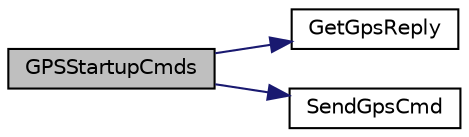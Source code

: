 digraph "GPSStartupCmds"
{
 // INTERACTIVE_SVG=YES
  edge [fontname="Helvetica",fontsize="10",labelfontname="Helvetica",labelfontsize="10"];
  node [fontname="Helvetica",fontsize="10",shape=record];
  rankdir="LR";
  Node25 [label="GPSStartupCmds",height=0.2,width=0.4,color="black", fillcolor="grey75", style="filled", fontcolor="black"];
  Node25 -> Node26 [color="midnightblue",fontsize="10",style="solid",fontname="Helvetica"];
  Node26 [label="GetGpsReply",height=0.2,width=0.4,color="black", fillcolor="white", style="filled",URL="$roc2_8c.html#a9e3db1d6a78924426ef881d1e3303220"];
  Node25 -> Node27 [color="midnightblue",fontsize="10",style="solid",fontname="Helvetica"];
  Node27 [label="SendGpsCmd",height=0.2,width=0.4,color="black", fillcolor="white", style="filled",URL="$roc2_8c.html#a7f92f656ab477dd3291c283949629ea7"];
}

